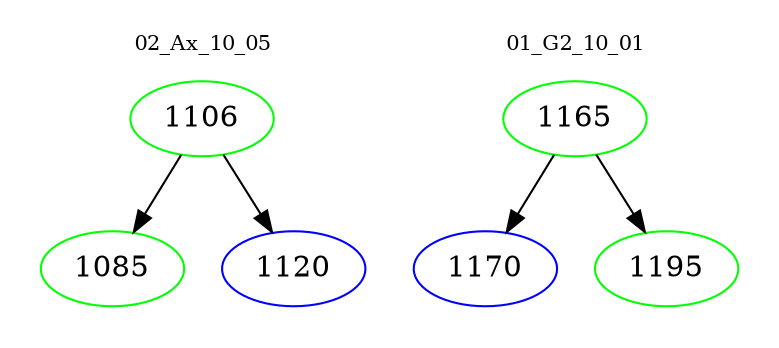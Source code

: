 digraph{
subgraph cluster_0 {
color = white
label = "02_Ax_10_05";
fontsize=10;
T0_1106 [label="1106", color="green"]
T0_1106 -> T0_1085 [color="black"]
T0_1085 [label="1085", color="green"]
T0_1106 -> T0_1120 [color="black"]
T0_1120 [label="1120", color="blue"]
}
subgraph cluster_1 {
color = white
label = "01_G2_10_01";
fontsize=10;
T1_1165 [label="1165", color="green"]
T1_1165 -> T1_1170 [color="black"]
T1_1170 [label="1170", color="blue"]
T1_1165 -> T1_1195 [color="black"]
T1_1195 [label="1195", color="green"]
}
}
